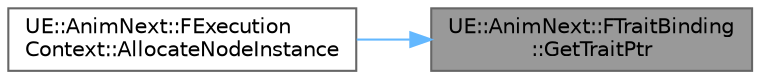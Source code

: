 digraph "UE::AnimNext::FTraitBinding::GetTraitPtr"
{
 // INTERACTIVE_SVG=YES
 // LATEX_PDF_SIZE
  bgcolor="transparent";
  edge [fontname=Helvetica,fontsize=10,labelfontname=Helvetica,labelfontsize=10];
  node [fontname=Helvetica,fontsize=10,shape=box,height=0.2,width=0.4];
  rankdir="RL";
  Node1 [id="Node000001",label="UE::AnimNext::FTraitBinding\l::GetTraitPtr",height=0.2,width=0.4,color="gray40", fillcolor="grey60", style="filled", fontcolor="black",tooltip=" "];
  Node1 -> Node2 [id="edge1_Node000001_Node000002",dir="back",color="steelblue1",style="solid",tooltip=" "];
  Node2 [id="Node000002",label="UE::AnimNext::FExecution\lContext::AllocateNodeInstance",height=0.2,width=0.4,color="grey40", fillcolor="white", style="filled",URL="$de/d9d/structUE_1_1AnimNext_1_1FExecutionContext.html#a075275727333291cd7bf6c888920abf0",tooltip=" "];
}
